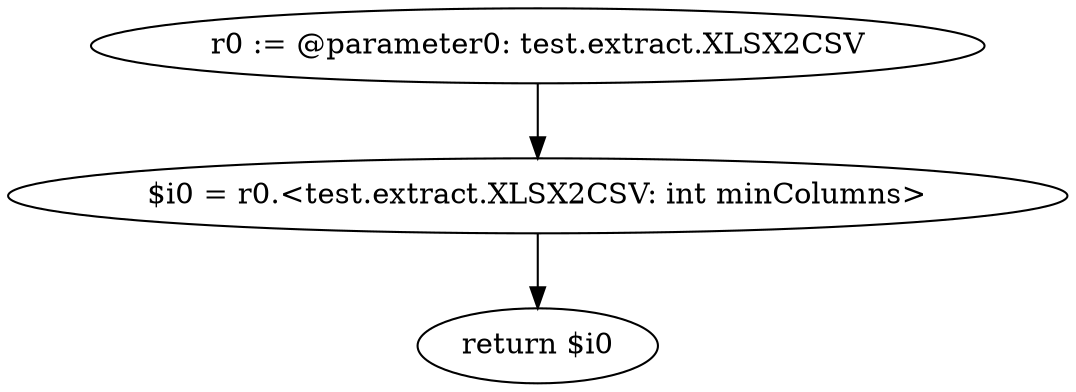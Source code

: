 digraph "unitGraph" {
    "r0 := @parameter0: test.extract.XLSX2CSV"
    "$i0 = r0.<test.extract.XLSX2CSV: int minColumns>"
    "return $i0"
    "r0 := @parameter0: test.extract.XLSX2CSV"->"$i0 = r0.<test.extract.XLSX2CSV: int minColumns>";
    "$i0 = r0.<test.extract.XLSX2CSV: int minColumns>"->"return $i0";
}
